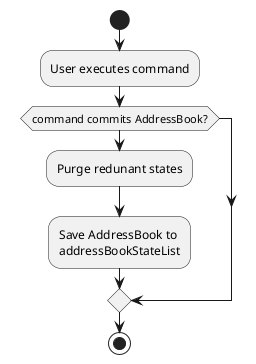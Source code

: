 @startuml
start
:User executes command;
if (command commits AddressBook?) then
    :Purge redunant states;
    :Save AddressBook to
    addressBookStateList;
else
endif
stop

@enduml
